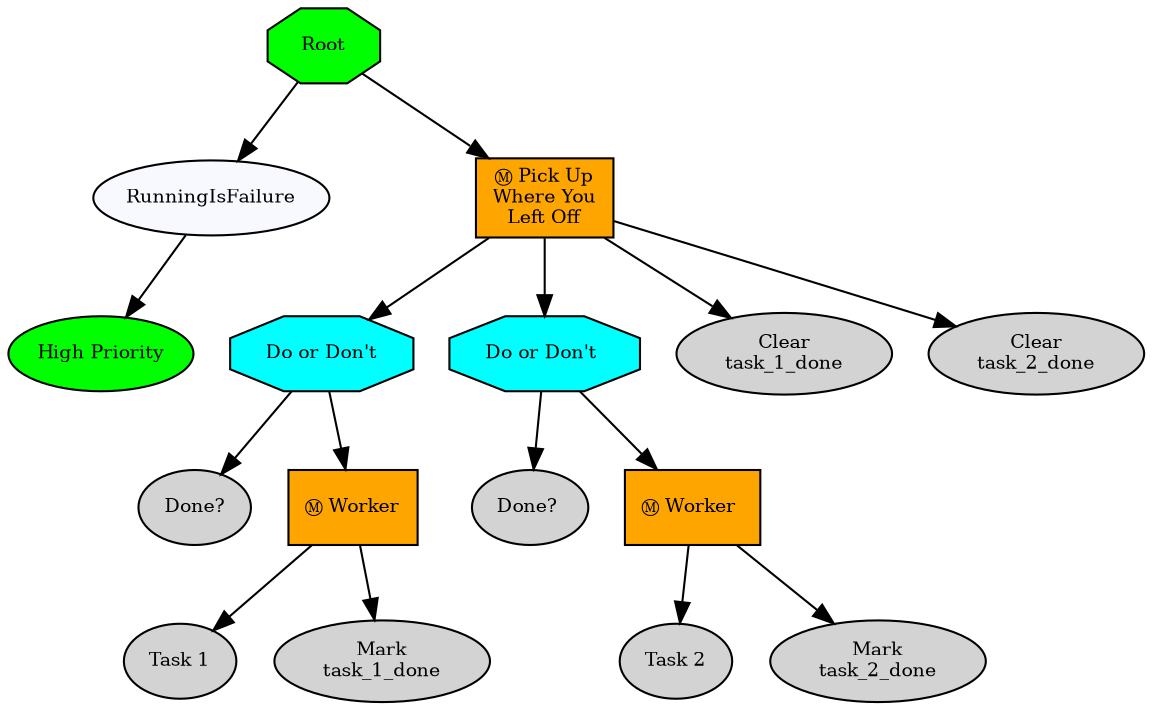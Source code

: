 digraph pastafarianism {
ordering=out;
graph [fontname="times-roman"];
node [fontname="times-roman"];
edge [fontname="times-roman"];
Root [fillcolor=green, fontcolor=black, fontsize=9, label=Root, shape=octagon, style=filled];
RunningIsFailure [fillcolor=ghostwhite, fontcolor=black, fontsize=9, label=RunningIsFailure, shape=ellipse, style=filled];
Root -> RunningIsFailure;
"High Priority" [fillcolor=green, fontcolor=black, fontsize=9, label="High Priority", shape=ellipse, style=filled];
RunningIsFailure -> "High Priority";
"Pick Up\nWhere You\nLeft Off" [fillcolor=orange, fontcolor=black, fontsize=9, label="Ⓜ Pick Up\nWhere You\nLeft Off", shape=box, style=filled];
Root -> "Pick Up\nWhere You\nLeft Off";
"Do or Don't" [fillcolor=cyan, fontcolor=black, fontsize=9, label="Do or Don't", shape=octagon, style=filled];
"Pick Up\nWhere You\nLeft Off" -> "Do or Don't";
"Done?" [fillcolor=lightgray, fontcolor=black, fontsize=9, label="Done?", shape=ellipse, style=filled];
"Do or Don't" -> "Done?";
Worker [fillcolor=orange, fontcolor=black, fontsize=9, label="Ⓜ Worker", shape=box, style=filled];
"Do or Don't" -> Worker;
"Task 1" [fillcolor=lightgray, fontcolor=black, fontsize=9, label="Task 1", shape=ellipse, style=filled];
Worker -> "Task 1";
"Mark\ntask_1_done" [fillcolor=lightgray, fontcolor=black, fontsize=9, label="Mark\ntask_1_done", shape=ellipse, style=filled];
Worker -> "Mark\ntask_1_done";
"Do or Don't " [fillcolor=cyan, fontcolor=black, fontsize=9, label="Do or Don't ", shape=octagon, style=filled];
"Pick Up\nWhere You\nLeft Off" -> "Do or Don't ";
"Done? " [fillcolor=lightgray, fontcolor=black, fontsize=9, label="Done? ", shape=ellipse, style=filled];
"Do or Don't " -> "Done? ";
"Worker " [fillcolor=orange, fontcolor=black, fontsize=9, label="Ⓜ Worker ", shape=box, style=filled];
"Do or Don't " -> "Worker ";
"Task 2" [fillcolor=lightgray, fontcolor=black, fontsize=9, label="Task 2", shape=ellipse, style=filled];
"Worker " -> "Task 2";
"Mark\ntask_2_done" [fillcolor=lightgray, fontcolor=black, fontsize=9, label="Mark\ntask_2_done", shape=ellipse, style=filled];
"Worker " -> "Mark\ntask_2_done";
"Clear\ntask_1_done" [fillcolor=lightgray, fontcolor=black, fontsize=9, label="Clear\ntask_1_done", shape=ellipse, style=filled];
"Pick Up\nWhere You\nLeft Off" -> "Clear\ntask_1_done";
"Clear\ntask_2_done" [fillcolor=lightgray, fontcolor=black, fontsize=9, label="Clear\ntask_2_done", shape=ellipse, style=filled];
"Pick Up\nWhere You\nLeft Off" -> "Clear\ntask_2_done";
}

